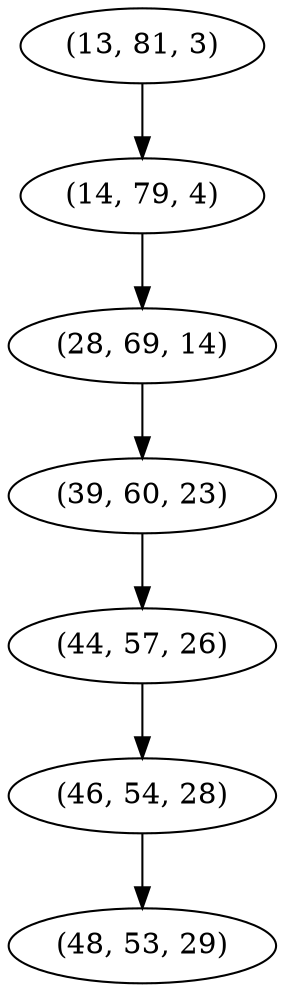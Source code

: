 digraph tree {
    "(13, 81, 3)";
    "(14, 79, 4)";
    "(28, 69, 14)";
    "(39, 60, 23)";
    "(44, 57, 26)";
    "(46, 54, 28)";
    "(48, 53, 29)";
    "(13, 81, 3)" -> "(14, 79, 4)";
    "(14, 79, 4)" -> "(28, 69, 14)";
    "(28, 69, 14)" -> "(39, 60, 23)";
    "(39, 60, 23)" -> "(44, 57, 26)";
    "(44, 57, 26)" -> "(46, 54, 28)";
    "(46, 54, 28)" -> "(48, 53, 29)";
}
